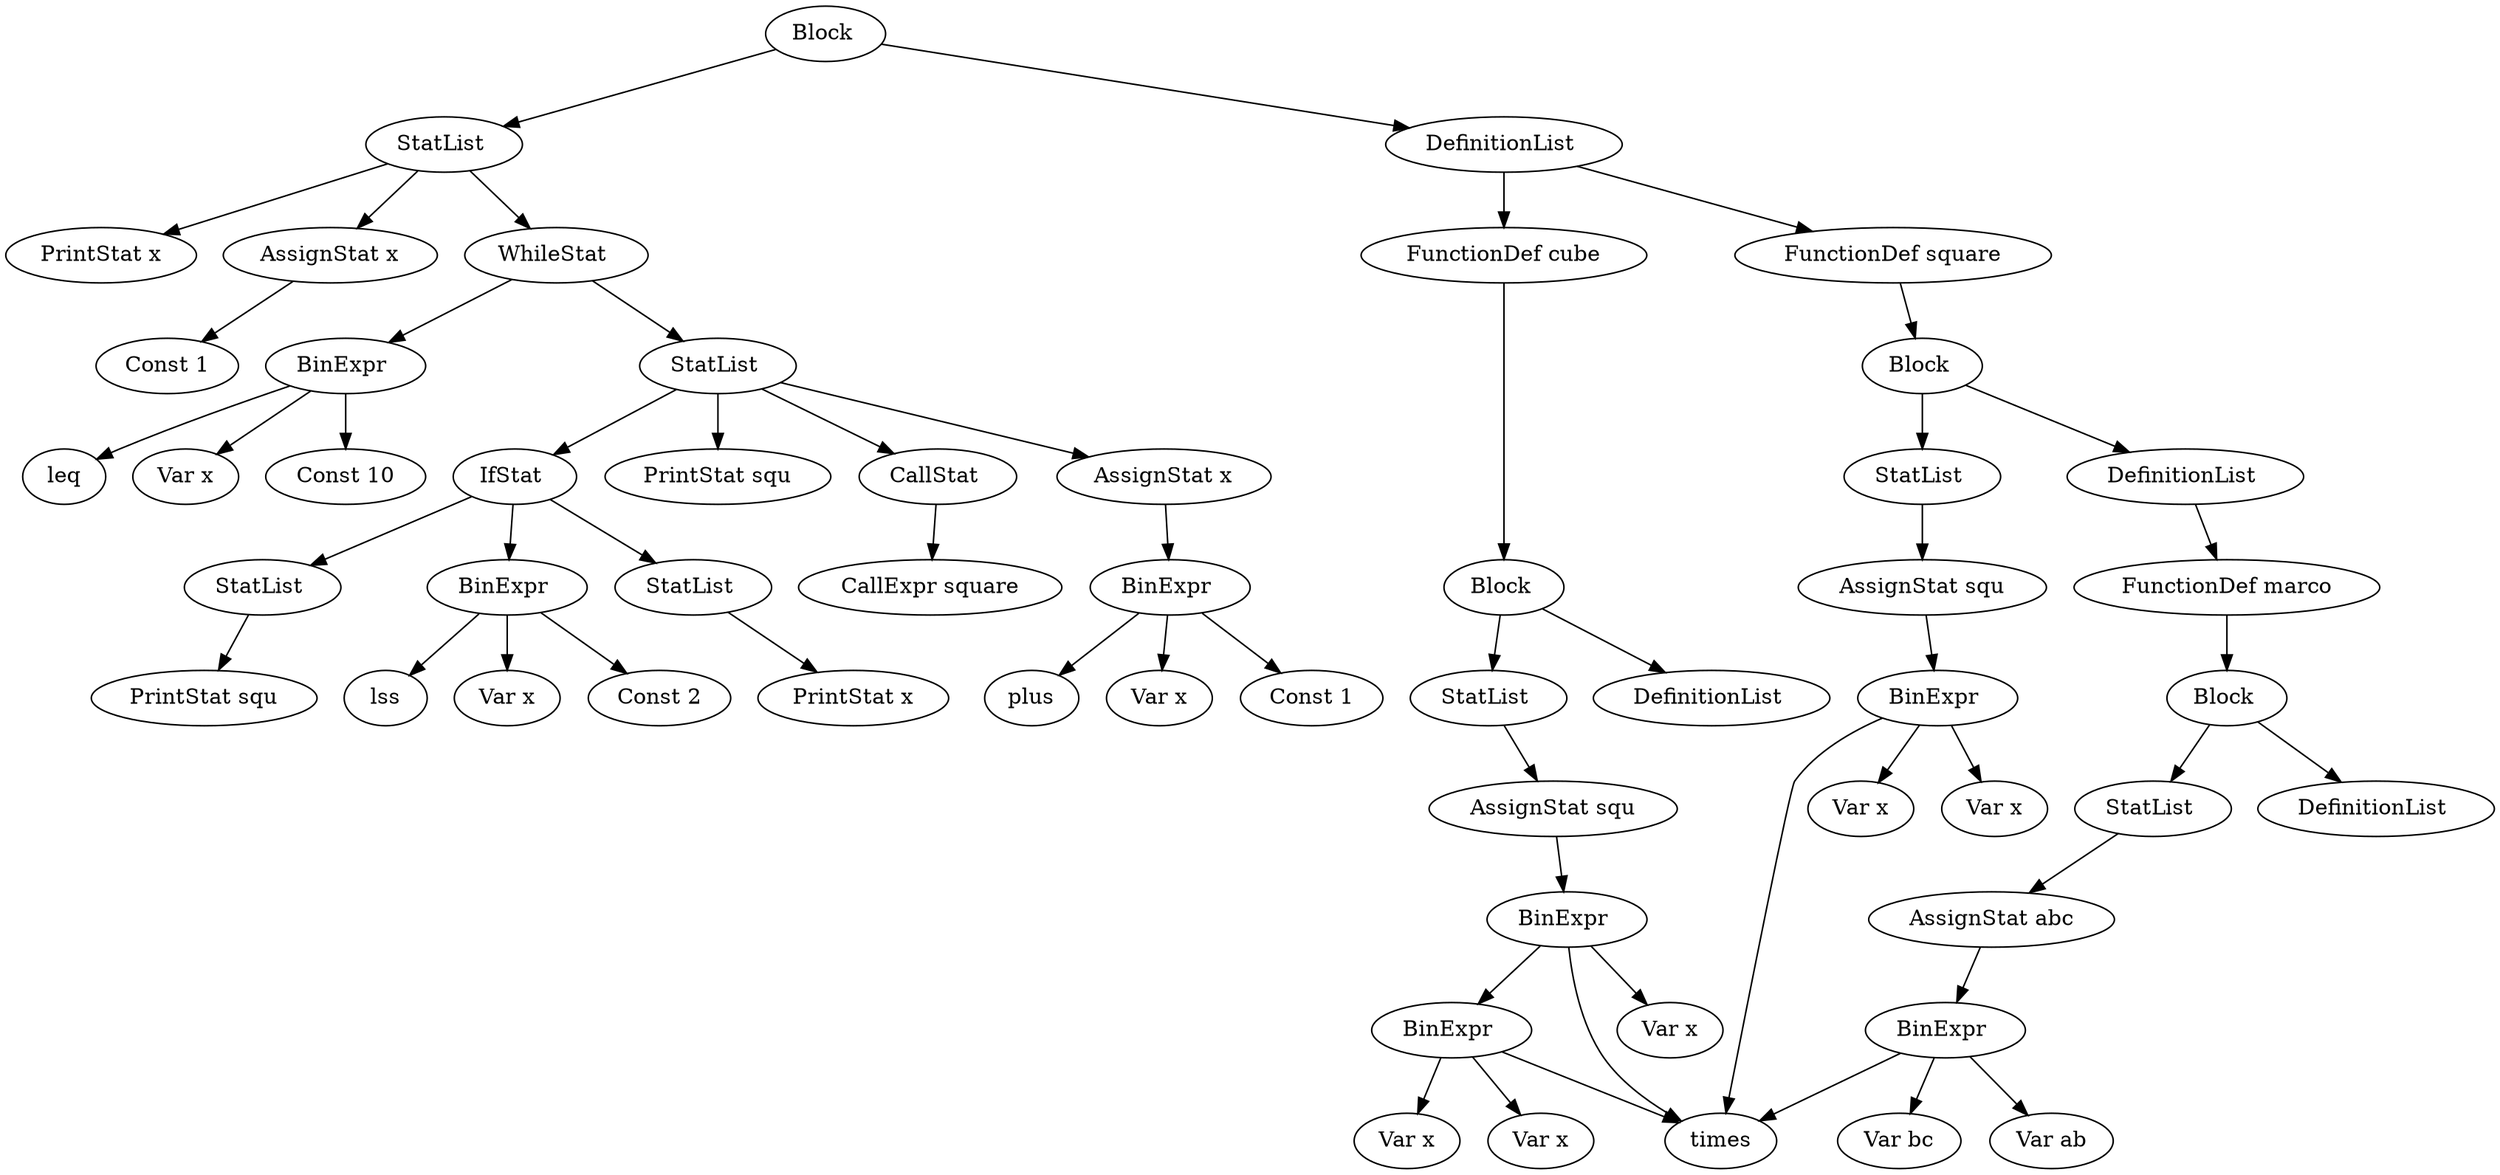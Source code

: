 digraph "IR representation" {
	140700635512272 [label="Block "]
	140700635512272 -> 140700635510608
	140700635512272 -> 140700635486032
	140700635510608 [label="StatList "]
	140700635510608 -> 140700635510736
	140700635510608 -> 140700635512144
	140700635510608 -> 140700635512208
	140700635510736 [label="AssignStat x"]
	140700635510736 -> 140700635510672
	140700635510672 [label="Const 1"]
	140700635512144 [label="WhileStat "]
	140700635512144 -> 140700635510992
	140700635512144 -> 140700635510928
	140700635510992 [label="StatList "]
	140700635510992 -> 140700635511120
	140700635510992 -> 140700635511376
	140700635510992 -> 140700635512016
	140700635510992 -> 140700635512080
	140700635511120 [label="CallStat "]
	140700635511120 -> 140700635511056
	140700635511056 [label="CallExpr square"]
	140700635511376 [label="AssignStat x"]
	140700635511376 -> 140700635511312
	140700635511312 [label="BinExpr "]
	140700635511312 -> 140700660493552
	140700660493552 [label=plus]
	140700635511312 -> 140700635511184
	140700635511312 -> 140700635511248
	140700635511184 [label="Var x"]
	140700635511248 [label="Const 1"]
	140700635512016 [label="IfStat "]
	140700635512016 -> 140700635511888
	140700635512016 -> 140700635511696
	140700635512016 -> 140700635511760
	140700635511888 [label="StatList "]
	140700635511888 -> 140700635511952
	140700635511952 [label="PrintStat squ"]
	140700635511696 [label="BinExpr "]
	140700635511696 -> 140700637308488
	140700637308488 [label=lss]
	140700635511696 -> 140700635511504
	140700635511696 -> 140700635511632
	140700635511504 [label="Var x"]
	140700635511632 [label="Const 2"]
	140700635511760 [label="StatList "]
	140700635511760 -> 140700635511824
	140700635511824 [label="PrintStat x"]
	140700635512080 [label="PrintStat squ"]
	140700635510928 [label="BinExpr "]
	140700635510928 -> 140700637308528
	140700637308528 [label=leq]
	140700635510928 -> 140700635510800
	140700635510928 -> 140700635510864
	140700635510800 [label="Var x"]
	140700635510864 [label="Const 10"]
	140700635512208 [label="PrintStat x"]
	140700635486032 [label="DefinitionList "]
	140700635486032 -> 140700635509648
	140700635486032 -> 140700635510480
	140700635509648 [label="FunctionDef square"]
	140700635509648 -> 140700635509520
	140700635509520 [label="Block "]
	140700635509520 -> 140700635509200
	140700635509520 -> 140700635486736
	140700635509200 [label="StatList "]
	140700635509200 -> 140700635509456
	140700635509456 [label="AssignStat squ"]
	140700635509456 -> 140700635509392
	140700635509392 [label="BinExpr "]
	140700635509392 -> 140700661510080
	140700661510080 [label=times]
	140700635509392 -> 140700635509264
	140700635509392 -> 140700635509328
	140700635509264 [label="Var x"]
	140700635509328 [label="Var x"]
	140700635486736 [label="DefinitionList "]
	140700635486736 -> 140700635509072
	140700635509072 [label="FunctionDef marco"]
	140700635509072 -> 140700635508944
	140700635508944 [label="Block "]
	140700635508944 -> 140700635487504
	140700635508944 -> 140700635487120
	140700635487504 [label="StatList "]
	140700635487504 -> 140700635508880
	140700635508880 [label="AssignStat abc"]
	140700635508880 -> 140700635508816
	140700635508816 [label="BinExpr "]
	140700635508816 -> 140700661510080
	140700661510080 [label=times]
	140700635508816 -> 140700635488080
	140700635508816 -> 140700635488208
	140700635488080 [label="Var ab"]
	140700635488208 [label="Var bc"]
	140700635487120 [label="DefinitionList "]
	140700635510480 [label="FunctionDef cube"]
	140700635510480 -> 140700635510352
	140700635510352 [label="Block "]
	140700635510352 -> 140700635509904
	140700635510352 -> 140700635509776
	140700635509904 [label="StatList "]
	140700635509904 -> 140700635510288
	140700635510288 [label="AssignStat squ"]
	140700635510288 -> 140700635510224
	140700635510224 [label="BinExpr "]
	140700635510224 -> 140700661510080
	140700661510080 [label=times]
	140700635510224 -> 140700635510096
	140700635510224 -> 140700635510160
	140700635510096 [label="BinExpr "]
	140700635510096 -> 140700661510080
	140700661510080 [label=times]
	140700635510096 -> 140700635509968
	140700635510096 -> 140700635510032
	140700635509968 [label="Var x"]
	140700635510032 [label="Var x"]
	140700635510160 [label="Var x"]
	140700635509776 [label="DefinitionList "]
}
